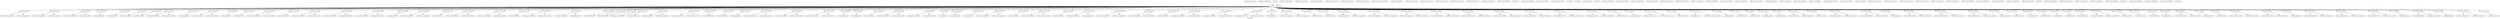 digraph Resources {
    label = "Resources"
    "File[/tmp/test_concat_examples/best]" [
        fontsize = 8,
        label = "File[/tmp/test_concat_examples/best]"
    ]

    "File[/tmp/test_concat_examples/alexis]" [
        fontsize = 8,
        label = "File[/tmp/test_concat_examples/alexis]"
    ]

    "Concat_fragment[filetest_abc123]" [
        fontsize = 8,
        label = "Concat_fragment[filetest_abc123]"
    ]

    "Concat_fragment[filetest_123123]" [
        fontsize = 8,
        label = "Concat_fragment[filetest_123123]"
    ]

    "Concat[/tmp/test_concat_examples/amateur]" [
        fontsize = 8,
        label = "Concat[/tmp/test_concat_examples/amateur]"
    ]

    "Test_concat_many[august]" [
        fontsize = 8,
        label = "Test_concat_many[august]"
    ]

    "Test_concat_many[bailey]" [
        fontsize = 8,
        label = "Test_concat_many[bailey]"
    ]

    "Concat_fragment[filetest_11111111]" [
        fontsize = 8,
        label = "Concat_fragment[filetest_11111111]"
    ]

    "Concat[/tmp/test_concat_examples/that]" [
        fontsize = 8,
        label = "Concat[/tmp/test_concat_examples/that]"
    ]

    "Test_concat_many[badboy]" [
        fontsize = 8,
        label = "Test_concat_many[badboy]"
    ]

    "File[/tmp/test_concat_examples/696969]" [
        fontsize = 8,
        label = "File[/tmp/test_concat_examples/696969]"
    ]

    "File[/tmp/test_concat_examples/111111]" [
        fontsize = 8,
        label = "File[/tmp/test_concat_examples/111111]"
    ]

    "Concat_fragment[many_filetest_abgrtyu]" [
        fontsize = 8,
        label = "Concat_fragment[many_filetest_abgrtyu]"
    ]

    "Concat[/tmp/test_concat_examples/august]" [
        fontsize = 8,
        label = "Concat[/tmp/test_concat_examples/august]"
    ]

    "Concat_fragment[filetest_111111]" [
        fontsize = 8,
        label = "Concat_fragment[filetest_111111]"
    ]

    "Concat_fragment[many_filetest_august]" [
        fontsize = 8,
        label = "Concat_fragment[many_filetest_august]"
    ]

    "Test_concat_large[angels]" [
        fontsize = 8,
        label = "Test_concat_large[angels]"
    ]

    "Test_concat_large[arsenal]" [
        fontsize = 8,
        label = "Test_concat_large[arsenal]"
    ]

    "File[/tmp/test_concat_examples/ashley]" [
        fontsize = 8,
        label = "File[/tmp/test_concat_examples/ashley]"
    ]

    "Concat_fragment[filetest_batman]" [
        fontsize = 8,
        label = "Concat_fragment[filetest_batman]"
    ]

    "Test_concat_large[action]" [
        fontsize = 8,
        label = "Test_concat_large[action]"
    ]

    "Concat_fragment[filetest_232323]" [
        fontsize = 8,
        label = "Concat_fragment[filetest_232323]"
    ]

    "Concat_fragment[many_filetest_121212]" [
        fontsize = 8,
        label = "Concat_fragment[many_filetest_121212]"
    ]

    "Concat_fragment[filetest_112233]" [
        fontsize = 8,
        label = "Concat_fragment[filetest_112233]"
    ]

    "Concat_fragment[filetest_123456]" [
        fontsize = 8,
        label = "Concat_fragment[filetest_123456]"
    ]

    "File[/tmp/test_concat_examples/121212]" [
        fontsize = 8,
        label = "File[/tmp/test_concat_examples/121212]"
    ]

    "File[/tmp/test_concat_examples/232323]" [
        fontsize = 8,
        label = "File[/tmp/test_concat_examples/232323]"
    ]

    "Concat_fragment[filetest_7777777]" [
        fontsize = 8,
        label = "Concat_fragment[filetest_7777777]"
    ]

    "Test_concat_large[232323]" [
        fontsize = 8,
        label = "Test_concat_large[232323]"
    ]

    "File[/tmp/test_concat_examples/barney]" [
        fontsize = 8,
        label = "File[/tmp/test_concat_examples/barney]"
    ]

    "Test_concat_many[987654]" [
        fontsize = 8,
        label = "Test_concat_many[987654]"
    ]

    "Test_concat_large[baseball]" [
        fontsize = 8,
        label = "Test_concat_large[baseball]"
    ]

    "Concat_fragment[filetest_albert]" [
        fontsize = 8,
        label = "Concat_fragment[filetest_albert]"
    ]

    "Test_concat_many[maia]" [
        fontsize = 8,
        label = "Test_concat_many[maia]"
    ]

    "Concat_fragment[filetest_amateur]" [
        fontsize = 8,
        label = "Concat_fragment[filetest_amateur]"
    ]

    "Concat_fragment[many_filetest_123456]" [
        fontsize = 8,
        label = "Concat_fragment[many_filetest_123456]"
    ]

    "File[/tmp/test_concat_examples/test_concat_large.dat]" [
        fontsize = 8,
        label = "File[/tmp/test_concat_examples/test_concat_large.dat]"
    ]

    "Concat_fragment[many_filetest_987654]" [
        fontsize = 8,
        label = "Concat_fragment[many_filetest_987654]"
    ]

    "Concat[/tmp/test_concat_examples/badboy]" [
        fontsize = 8,
        label = "Concat[/tmp/test_concat_examples/badboy]"
    ]

    "Concat_fragment[many_filetest_banana]" [
        fontsize = 8,
        label = "Concat_fragment[many_filetest_banana]"
    ]

    "Test_concat_large[the]" [
        fontsize = 8,
        label = "Test_concat_large[the]"
    ]

    "Concat_fragment[many_filetest_abc123]" [
        fontsize = 8,
        label = "Concat_fragment[many_filetest_abc123]"
    ]

    "File[/tmp/test_concat_examples/thar]" [
        fontsize = 8,
        label = "File[/tmp/test_concat_examples/thar]"
    ]

    "File[/tmp/test_concat_examples/amateur]" [
        fontsize = 8,
        label = "File[/tmp/test_concat_examples/amateur]"
    ]

    "Concat_fragment[many_filetest_angela]" [
        fontsize = 8,
        label = "Concat_fragment[many_filetest_angela]"
    ]

    "Test_concat_large[123456]" [
        fontsize = 8,
        label = "Test_concat_large[123456]"
    ]

    "Test_concat_many[aaaaaa]" [
        fontsize = 8,
        label = "Test_concat_many[aaaaaa]"
    ]

    "Test_concat_large[12345678]" [
        fontsize = 8,
        label = "Test_concat_large[12345678]"
    ]

    "Concat[/tmp/test_concat_examples/action]" [
        fontsize = 8,
        label = "Concat[/tmp/test_concat_examples/action]"
    ]

    "File[/tmp/test_concat_examples/arthur]" [
        fontsize = 8,
        label = "File[/tmp/test_concat_examples/arthur]"
    ]

    "Test_concat_many[111111]" [
        fontsize = 8,
        label = "Test_concat_many[111111]"
    ]

    "Concat[/tmp/test_concat_examples/animal]" [
        fontsize = 8,
        label = "Concat[/tmp/test_concat_examples/animal]"
    ]

    "File[/tmp/test_concat_examples/august]" [
        fontsize = 8,
        label = "File[/tmp/test_concat_examples/august]"
    ]

    "Test_concat_many[123456]" [
        fontsize = 8,
        label = "Test_concat_many[123456]"
    ]

    "Concat_fragment[many_filetest_barney]" [
        fontsize = 8,
        label = "Concat_fragment[many_filetest_barney]"
    ]

    "Test_concat_many[abc123]" [
        fontsize = 8,
        label = "Test_concat_many[abc123]"
    ]

    "Concat_fragment[many_filetest_arsenal]" [
        fontsize = 8,
        label = "Concat_fragment[many_filetest_arsenal]"
    ]

    "Test_concat_large[1234567]" [
        fontsize = 8,
        label = "Test_concat_large[1234567]"
    ]

    "Test_concat_many[banana]" [
        fontsize = 8,
        label = "Test_concat_many[banana]"
    ]

    "File[/tmp/test_concat_examples/8675309]" [
        fontsize = 8,
        label = "File[/tmp/test_concat_examples/8675309]"
    ]

    "Concat_fragment[filetest_barney]" [
        fontsize = 8,
        label = "Concat_fragment[filetest_barney]"
    ]

    "Test_concat_large[777777]" [
        fontsize = 8,
        label = "Test_concat_large[777777]"
    ]

    "Concat_fragment[filetest_best]" [
        fontsize = 8,
        label = "Concat_fragment[filetest_best]"
    ]

    "File[/tmp/test_concat_examples/131313]" [
        fontsize = 8,
        label = "File[/tmp/test_concat_examples/131313]"
    ]

    "Test_concat_many[barney]" [
        fontsize = 8,
        label = "Test_concat_many[barney]"
    ]

    "Concat_fragment[many_filetest_abcdef]" [
        fontsize = 8,
        label = "Concat_fragment[many_filetest_abcdef]"
    ]

    "Test_concat_many[asdfgh]" [
        fontsize = 8,
        label = "Test_concat_many[asdfgh]"
    ]

    "Test_concat_large[anthony]" [
        fontsize = 8,
        label = "Test_concat_large[anthony]"
    ]

    "File[/tmp/test_concat_examples/access14]" [
        fontsize = 8,
        label = "File[/tmp/test_concat_examples/access14]"
    ]

    "Concat_fragment[many_filetest_amateur]" [
        fontsize = 8,
        label = "Concat_fragment[many_filetest_amateur]"
    ]

    "Concat_fragment[many_filetest_badboy]" [
        fontsize = 8,
        label = "Concat_fragment[many_filetest_badboy]"
    ]

    "File[/tmp/test_concat_examples/apples]" [
        fontsize = 8,
        label = "File[/tmp/test_concat_examples/apples]"
    ]

    "Concat_fragment[many_filetest_232323]" [
        fontsize = 8,
        label = "Concat_fragment[many_filetest_232323]"
    ]

    "Concat_fragment[many_filetest_654321]" [
        fontsize = 8,
        label = "Concat_fragment[many_filetest_654321]"
    ]

    "Test_concat_many[8675309]" [
        fontsize = 8,
        label = "Test_concat_many[8675309]"
    ]

    "Concat_fragment[many_filetest_access]" [
        fontsize = 8,
        label = "Concat_fragment[many_filetest_access]"
    ]

    "Schedule[monthly]" [
        fontsize = 8,
        label = "Schedule[monthly]"
    ]

    "Test_concat_many[bob]" [
        fontsize = 8,
        label = "Test_concat_many[bob]"
    ]

    "File[/tmp/test_concat_examples]" [
        fontsize = 8,
        label = "File[/tmp/test_concat_examples]"
    ]

    "Concat[/tmp/test_concat_examples/this]" [
        fontsize = 8,
        label = "Concat[/tmp/test_concat_examples/this]"
    ]

    "File[/tmp/test_concat_examples/666666]" [
        fontsize = 8,
        label = "File[/tmp/test_concat_examples/666666]"
    ]

    "Concat[/tmp/test_concat_examples/123456]" [
        fontsize = 8,
        label = "Concat[/tmp/test_concat_examples/123456]"
    ]

    "Concat_fragment[filetest_ashley]" [
        fontsize = 8,
        label = "Concat_fragment[filetest_ashley]"
    ]

    "Concat_fragment[filetest_654321]" [
        fontsize = 8,
        label = "Concat_fragment[filetest_654321]"
    ]

    "Concat_fragment[many_filetest_7777777]" [
        fontsize = 8,
        label = "Concat_fragment[many_filetest_7777777]"
    ]

    "File[/tmp/test_concat_examples/action]" [
        fontsize = 8,
        label = "File[/tmp/test_concat_examples/action]"
    ]

    "Test_concat_large[amateur]" [
        fontsize = 8,
        label = "Test_concat_large[amateur]"
    ]

    "Test_concat_large[batman]" [
        fontsize = 8,
        label = "Test_concat_large[batman]"
    ]

    "Concat[/tmp/test_concat_examples/arthur]" [
        fontsize = 8,
        label = "Concat[/tmp/test_concat_examples/arthur]"
    ]

    "Concat_fragment[many_filetest_best]" [
        fontsize = 8,
        label = "Concat_fragment[many_filetest_best]"
    ]

    "Test_concat_many[apples]" [
        fontsize = 8,
        label = "Test_concat_many[apples]"
    ]

    "File[/tmp/test_concat_examples/1234567]" [
        fontsize = 8,
        label = "File[/tmp/test_concat_examples/1234567]"
    ]

    "Class[Main]" [
        fontsize = 8,
        label = "Class[Main]"
    ]

    "Test_concat_many[best]" [
        fontsize = 8,
        label = "Test_concat_many[best]"
    ]

    "Test_concat_many[123123]" [
        fontsize = 8,
        label = "Test_concat_many[123123]"
    ]

    "Test_concat_large[8675309]" [
        fontsize = 8,
        label = "Test_concat_large[8675309]"
    ]

    "Concat[/tmp/test_concat_examples/987654]" [
        fontsize = 8,
        label = "Concat[/tmp/test_concat_examples/987654]"
    ]

    "Test_concat_large[andrew]" [
        fontsize = 8,
        label = "Test_concat_large[andrew]"
    ]

    "Test_concat_large[august]" [
        fontsize = 8,
        label = "Test_concat_large[august]"
    ]

    "Test_concat_many[amanda]" [
        fontsize = 8,
        label = "Test_concat_many[amanda]"
    ]

    "Test_concat_many[arsenal]" [
        fontsize = 8,
        label = "Test_concat_many[arsenal]"
    ]

    "Concat[/tmp/test_concat_examples/barney]" [
        fontsize = 8,
        label = "Concat[/tmp/test_concat_examples/barney]"
    ]

    "Concat[/tmp/test_concat_examples/12345678]" [
        fontsize = 8,
        label = "Concat[/tmp/test_concat_examples/12345678]"
    ]

    "Test_concat_many[777777]" [
        fontsize = 8,
        label = "Test_concat_many[777777]"
    ]

    "Test_concat_large[angela]" [
        fontsize = 8,
        label = "Test_concat_large[angela]"
    ]

    "Schedule[hourly]" [
        fontsize = 8,
        label = "Schedule[hourly]"
    ]

    "Schedule[puppet]" [
        fontsize = 8,
        label = "Schedule[puppet]"
    ]

    "Concat_fragment[many_filetest_angels]" [
        fontsize = 8,
        label = "Concat_fragment[many_filetest_angels]"
    ]

    "Test_concat_large[apollo]" [
        fontsize = 8,
        label = "Test_concat_large[apollo]"
    ]

    "Test_concat_large[121212]" [
        fontsize = 8,
        label = "Test_concat_large[121212]"
    ]

    "Concat_fragment[many_filetest_animal]" [
        fontsize = 8,
        label = "Concat_fragment[many_filetest_animal]"
    ]

    "Concat[/tmp/test_concat_examples/alexis]" [
        fontsize = 8,
        label = "Concat[/tmp/test_concat_examples/alexis]"
    ]

    "Test_concat_many[ashley]" [
        fontsize = 8,
        label = "Test_concat_many[ashley]"
    ]

    "Test_concat_many[apollo]" [
        fontsize = 8,
        label = "Test_concat_many[apollo]"
    ]

    "Concat_fragment[many_filetest_777777]" [
        fontsize = 8,
        label = "Concat_fragment[many_filetest_777777]"
    ]

    "Concat[/tmp/test_concat_examples/andrew]" [
        fontsize = 8,
        label = "Concat[/tmp/test_concat_examples/andrew]"
    ]

    "File[/var/lib/puppet/concat]" [
        fontsize = 8,
        label = "File[/var/lib/puppet/concat]"
    ]

    "Concat_fragment[many_filetest_112233]" [
        fontsize = 8,
        label = "Concat_fragment[many_filetest_112233]"
    ]

    "Concat_fragment[many_filetest_apollo]" [
        fontsize = 8,
        label = "Concat_fragment[many_filetest_apollo]"
    ]

    "Test_concat_large[is]" [
        fontsize = 8,
        label = "Test_concat_large[is]"
    ]

    "Test_concat_large[666666]" [
        fontsize = 8,
        label = "Test_concat_large[666666]"
    ]

    "Schedule[daily]" [
        fontsize = 8,
        label = "Schedule[daily]"
    ]

    "Concat_fragment[filetest_alexis]" [
        fontsize = 8,
        label = "Concat_fragment[filetest_alexis]"
    ]

    "Concat_fragment[many_filetest_andrea]" [
        fontsize = 8,
        label = "Concat_fragment[many_filetest_andrea]"
    ]

    "Concat[/tmp/test_concat_examples/apollo]" [
        fontsize = 8,
        label = "Concat[/tmp/test_concat_examples/apollo]"
    ]

    "Concat[/tmp/test_concat_examples/amanda]" [
        fontsize = 8,
        label = "Concat[/tmp/test_concat_examples/amanda]"
    ]

    "Test_concat_large[112233]" [
        fontsize = 8,
        label = "Test_concat_large[112233]"
    ]

    "Test_concat_many[232323]" [
        fontsize = 8,
        label = "Test_concat_many[232323]"
    ]

    "Test_concat_large[badboy]" [
        fontsize = 8,
        label = "Test_concat_large[badboy]"
    ]

    "File[/tmp/test_concat_examples/bob]" [
        fontsize = 8,
        label = "File[/tmp/test_concat_examples/bob]"
    ]

    "Test_concat_many[654321]" [
        fontsize = 8,
        label = "Test_concat_many[654321]"
    ]

    "Test_concat_large[apples]" [
        fontsize = 8,
        label = "Test_concat_large[apples]"
    ]

    "Test_concat_many[arthur]" [
        fontsize = 8,
        label = "Test_concat_many[arthur]"
    ]

    "Concat[/tmp/test_concat_examples/austin]" [
        fontsize = 8,
        label = "Concat[/tmp/test_concat_examples/austin]"
    ]

    "Concat[/tmp/test_concat_examples/bailey]" [
        fontsize = 8,
        label = "Concat[/tmp/test_concat_examples/bailey]"
    ]

    "Test_concat_many[666666]" [
        fontsize = 8,
        label = "Test_concat_many[666666]"
    ]

    "File[/tmp/test_concat_examples/aaaaaa]" [
        fontsize = 8,
        label = "File[/tmp/test_concat_examples/aaaaaa]"
    ]

    "Concat_fragment[many_filetest_access14]" [
        fontsize = 8,
        label = "Concat_fragment[many_filetest_access14]"
    ]

    "Concat_fragment[filetest_abgrtyu]" [
        fontsize = 8,
        label = "Concat_fragment[filetest_abgrtyu]"
    ]

    "Concat_fragment[filetest_animal]" [
        fontsize = 8,
        label = "Concat_fragment[filetest_animal]"
    ]

    "Concat_fragment[many_filetest_maia]" [
        fontsize = 8,
        label = "Concat_fragment[many_filetest_maia]"
    ]

    "Concat_fragment[filetest_austin]" [
        fontsize = 8,
        label = "Concat_fragment[filetest_austin]"
    ]

    "Concat[/tmp/test_concat_examples/11111111]" [
        fontsize = 8,
        label = "Concat[/tmp/test_concat_examples/11111111]"
    ]

    "Concat_fragment[filetest_action]" [
        fontsize = 8,
        label = "Concat_fragment[filetest_action]"
    ]

    "Concat[/tmp/test_concat_examples/test_concat_large.dat]" [
        fontsize = 8,
        label = "Concat[/tmp/test_concat_examples/test_concat_large.dat]"
    ]

    "Test_concat_many[the]" [
        fontsize = 8,
        label = "Test_concat_many[the]"
    ]

    "File[/tmp/test_concat_examples/arsenal]" [
        fontsize = 8,
        label = "File[/tmp/test_concat_examples/arsenal]"
    ]

    "File[/tmp/test_concat_examples/this]" [
        fontsize = 8,
        label = "File[/tmp/test_concat_examples/this]"
    ]

    "Concat_fragment[many_filetest_696969]" [
        fontsize = 8,
        label = "Concat_fragment[many_filetest_696969]"
    ]

    "Concat_fragment[many_filetest_austin]" [
        fontsize = 8,
        label = "Concat_fragment[many_filetest_austin]"
    ]

    "Test_concat_large[987654]" [
        fontsize = 8,
        label = "Test_concat_large[987654]"
    ]

    "Concat[/tmp/test_concat_examples/7777777]" [
        fontsize = 8,
        label = "Concat[/tmp/test_concat_examples/7777777]"
    ]

    "Test_concat_many[amateur]" [
        fontsize = 8,
        label = "Test_concat_many[amateur]"
    ]

    "Test_concat_many[batman]" [
        fontsize = 8,
        label = "Test_concat_many[batman]"
    ]

    "Concat[/tmp/test_concat_examples/arsenal]" [
        fontsize = 8,
        label = "Concat[/tmp/test_concat_examples/arsenal]"
    ]

    "Test_concat_many[121212]" [
        fontsize = 8,
        label = "Test_concat_many[121212]"
    ]

    "Test_concat_large[131313]" [
        fontsize = 8,
        label = "Test_concat_large[131313]"
    ]

    "File[/tmp/test_concat_examples/112233]" [
        fontsize = 8,
        label = "File[/tmp/test_concat_examples/112233]"
    ]

    "Concat[/tmp/test_concat_examples/maia]" [
        fontsize = 8,
        label = "Concat[/tmp/test_concat_examples/maia]"
    ]

    "Concat_fragment[many_filetest_arthur]" [
        fontsize = 8,
        label = "Concat_fragment[many_filetest_arthur]"
    ]

    "Test_concat_many[access14]" [
        fontsize = 8,
        label = "Test_concat_many[access14]"
    ]

    "Test_concat_large[maia]" [
        fontsize = 8,
        label = "Test_concat_large[maia]"
    ]

    "Concat_fragment[many_filetest_bailey]" [
        fontsize = 8,
        label = "Concat_fragment[many_filetest_bailey]"
    ]

    "File[/tmp/test_concat_examples/987654]" [
        fontsize = 8,
        label = "File[/tmp/test_concat_examples/987654]"
    ]

    "File[/tmp/test_concat_examples/austin]" [
        fontsize = 8,
        label = "File[/tmp/test_concat_examples/austin]"
    ]

    "Concat_fragment[many_filetest_666666]" [
        fontsize = 8,
        label = "Concat_fragment[many_filetest_666666]"
    ]

    "Test_concat_large[ashley]" [
        fontsize = 8,
        label = "Test_concat_large[ashley]"
    ]

    "Concat[/tmp/test_concat_examples/angela]" [
        fontsize = 8,
        label = "Concat[/tmp/test_concat_examples/angela]"
    ]

    "Concat_fragment[filetest_666666]" [
        fontsize = 8,
        label = "Concat_fragment[filetest_666666]"
    ]

    "Concat_fragment[filetest_131313]" [
        fontsize = 8,
        label = "Concat_fragment[filetest_131313]"
    ]

    "File[/tmp/test_concat_examples/maia]" [
        fontsize = 8,
        label = "File[/tmp/test_concat_examples/maia]"
    ]

    "Concat[/tmp/test_concat_examples/thar]" [
        fontsize = 8,
        label = "Concat[/tmp/test_concat_examples/thar]"
    ]

    "Test_concat_many[albert]" [
        fontsize = 8,
        label = "Test_concat_many[albert]"
    ]

    "Test_concat_many[696969]" [
        fontsize = 8,
        label = "Test_concat_many[696969]"
    ]

    "Test_concat_many[austin]" [
        fontsize = 8,
        label = "Test_concat_many[austin]"
    ]

    "Test_concat_many[angela]" [
        fontsize = 8,
        label = "Test_concat_many[angela]"
    ]

    "Test_concat_many[andrew]" [
        fontsize = 8,
        label = "Test_concat_many[andrew]"
    ]

    "Concat[/tmp/test_concat_examples/andrea]" [
        fontsize = 8,
        label = "Concat[/tmp/test_concat_examples/andrea]"
    ]

    "Concat_fragment[many_filetest_amanda]" [
        fontsize = 8,
        label = "Concat_fragment[many_filetest_amanda]"
    ]

    "Test_concat_many[alexis]" [
        fontsize = 8,
        label = "Test_concat_many[alexis]"
    ]

    "File[/tmp/test_concat_examples/apollo]" [
        fontsize = 8,
        label = "File[/tmp/test_concat_examples/apollo]"
    ]

    "File[/tmp/test_concat_examples/bailey]" [
        fontsize = 8,
        label = "File[/tmp/test_concat_examples/bailey]"
    ]

    "Test_concat_many[thar]" [
        fontsize = 8,
        label = "Test_concat_many[thar]"
    ]

    "Test_concat_many[7777777]" [
        fontsize = 8,
        label = "Test_concat_many[7777777]"
    ]

    "Concat_fragment[filetest_andrew]" [
        fontsize = 8,
        label = "Concat_fragment[filetest_andrew]"
    ]

    "Test_concat_many[andrea]" [
        fontsize = 8,
        label = "Test_concat_many[andrea]"
    ]

    "Test_concat_large[abc123]" [
        fontsize = 8,
        label = "Test_concat_large[abc123]"
    ]

    "File[/tmp/test_concat_examples/7777777]" [
        fontsize = 8,
        label = "File[/tmp/test_concat_examples/7777777]"
    ]

    "File[/tmp/test_concat_examples/the]" [
        fontsize = 8,
        label = "File[/tmp/test_concat_examples/the]"
    ]

    "Concat[/tmp/test_concat_examples/131313]" [
        fontsize = 8,
        label = "Concat[/tmp/test_concat_examples/131313]"
    ]

    "Concat_fragment[many_filetest_111111]" [
        fontsize = 8,
        label = "Concat_fragment[many_filetest_111111]"
    ]

    "File[/tmp/test_concat_examples/that]" [
        fontsize = 8,
        label = "File[/tmp/test_concat_examples/that]"
    ]

    "File[/tmp/test_concat_examples/andrew]" [
        fontsize = 8,
        label = "File[/tmp/test_concat_examples/andrew]"
    ]

    "Concat_fragment[filetest_maia]" [
        fontsize = 8,
        label = "Concat_fragment[filetest_maia]"
    ]

    "Concat_fragment[filetest_access14]" [
        fontsize = 8,
        label = "Concat_fragment[filetest_access14]"
    ]

    "Concat_fragment[filetest_is]" [
        fontsize = 8,
        label = "Concat_fragment[filetest_is]"
    ]

    "Concat_fragment[filetest_12345678]" [
        fontsize = 8,
        label = "Concat_fragment[filetest_12345678]"
    ]

    "Concat[/tmp/test_concat_examples/apples]" [
        fontsize = 8,
        label = "Concat[/tmp/test_concat_examples/apples]"
    ]

    "Concat_fragment[many_filetest_thar]" [
        fontsize = 8,
        label = "Concat_fragment[many_filetest_thar]"
    ]

    "Test_concat_large[austin]" [
        fontsize = 8,
        label = "Test_concat_large[austin]"
    ]

    "File[/tmp/test_concat_examples/albert]" [
        fontsize = 8,
        label = "File[/tmp/test_concat_examples/albert]"
    ]

    "File[/tmp/test_concat_examples/12345678]" [
        fontsize = 8,
        label = "File[/tmp/test_concat_examples/12345678]"
    ]

    "File[/tmp/test_concat_examples/abgrtyu]" [
        fontsize = 8,
        label = "File[/tmp/test_concat_examples/abgrtyu]"
    ]

    "Concat_fragment[filetest_696969]" [
        fontsize = 8,
        label = "Concat_fragment[filetest_696969]"
    ]

    "File[/tmp/test_concat_examples/is]" [
        fontsize = 8,
        label = "File[/tmp/test_concat_examples/is]"
    ]

    "Concat[/tmp/test_concat_examples/777777]" [
        fontsize = 8,
        label = "Concat[/tmp/test_concat_examples/777777]"
    ]

    "File[/tmp/test_concat_examples/123456]" [
        fontsize = 8,
        label = "File[/tmp/test_concat_examples/123456]"
    ]

    "File[/tmp/test_concat_examples/123123]" [
        fontsize = 8,
        label = "File[/tmp/test_concat_examples/123123]"
    ]

    "File[/tmp/test_concat_examples/11111111]" [
        fontsize = 8,
        label = "File[/tmp/test_concat_examples/11111111]"
    ]

    "Test_concat_many[11111111]" [
        fontsize = 8,
        label = "Test_concat_many[11111111]"
    ]

    "Concat[/tmp/test_concat_examples/1234567]" [
        fontsize = 8,
        label = "Concat[/tmp/test_concat_examples/1234567]"
    ]

    "Concat_fragment[many_filetest_1234567]" [
        fontsize = 8,
        label = "Concat_fragment[many_filetest_1234567]"
    ]

    "File[/tmp/test_concat_examples/777777]" [
        fontsize = 8,
        label = "File[/tmp/test_concat_examples/777777]"
    ]

    "Concat[/tmp/test_concat_examples/112233]" [
        fontsize = 8,
        label = "Concat[/tmp/test_concat_examples/112233]"
    ]

    "Concat[/tmp/test_concat_examples/bob]" [
        fontsize = 8,
        label = "Concat[/tmp/test_concat_examples/bob]"
    ]

    "Test_concat_large[654321]" [
        fontsize = 8,
        label = "Test_concat_large[654321]"
    ]

    "Concat_fragment[filetest_arsenal]" [
        fontsize = 8,
        label = "Concat_fragment[filetest_arsenal]"
    ]

    "Test_concat_large[111111]" [
        fontsize = 8,
        label = "Test_concat_large[111111]"
    ]

    "Class[Settings]" [
        fontsize = 8,
        label = "Class[Settings]"
    ]

    "Test_concat_large[bailey]" [
        fontsize = 8,
        label = "Test_concat_large[bailey]"
    ]

    "Concat_fragment[many_filetest_ashley]" [
        fontsize = 8,
        label = "Concat_fragment[many_filetest_ashley]"
    ]

    "Concat_fragment[many_filetest_131313]" [
        fontsize = 8,
        label = "Concat_fragment[many_filetest_131313]"
    ]

    "Concat_fragment[many_filetest_12345678]" [
        fontsize = 8,
        label = "Concat_fragment[many_filetest_12345678]"
    ]

    "File[/tmp/test_concat_examples/654321]" [
        fontsize = 8,
        label = "File[/tmp/test_concat_examples/654321]"
    ]

    "Concat_fragment[filetest_bob]" [
        fontsize = 8,
        label = "Concat_fragment[filetest_bob]"
    ]

    "Concat_fragment[many_filetest_bob]" [
        fontsize = 8,
        label = "Concat_fragment[many_filetest_bob]"
    ]

    "Test_concat_large[andrea]" [
        fontsize = 8,
        label = "Test_concat_large[andrea]"
    ]

    "Concat_fragment[many_filetest_is]" [
        fontsize = 8,
        label = "Concat_fragment[many_filetest_is]"
    ]

    "Concat[/tmp/test_concat_examples/696969]" [
        fontsize = 8,
        label = "Concat[/tmp/test_concat_examples/696969]"
    ]

    "Concat_fragment[filetest_apples]" [
        fontsize = 8,
        label = "Concat_fragment[filetest_apples]"
    ]

    "Concat_fragment[many_filetest_albert]" [
        fontsize = 8,
        label = "Concat_fragment[many_filetest_albert]"
    ]

    "Concat_fragment[many_filetest_that]" [
        fontsize = 8,
        label = "Concat_fragment[many_filetest_that]"
    ]

    "Concat_fragment[filetest_777777]" [
        fontsize = 8,
        label = "Concat_fragment[filetest_777777]"
    ]

    "Test_concat_large[that]" [
        fontsize = 8,
        label = "Test_concat_large[that]"
    ]

    "Test_concat_large[abgrtyu]" [
        fontsize = 8,
        label = "Test_concat_large[abgrtyu]"
    ]

    "File[/tmp/test_concat_examples/angels]" [
        fontsize = 8,
        label = "File[/tmp/test_concat_examples/angels]"
    ]

    "File[/tmp/test_concat_examples/abc123]" [
        fontsize = 8,
        label = "File[/tmp/test_concat_examples/abc123]"
    ]

    "Test_concat_large[arthur]" [
        fontsize = 8,
        label = "Test_concat_large[arthur]"
    ]

    "Concat_fragment[filetest_angels]" [
        fontsize = 8,
        label = "Concat_fragment[filetest_angels]"
    ]

    "Concat[/tmp/test_concat_examples/654321]" [
        fontsize = 8,
        label = "Concat[/tmp/test_concat_examples/654321]"
    ]

    "Test_concat_many[is]" [
        fontsize = 8,
        label = "Test_concat_many[is]"
    ]

    "Concat_fragment[many_filetest_11111111]" [
        fontsize = 8,
        label = "Concat_fragment[many_filetest_11111111]"
    ]

    "Test_concat_large[barney]" [
        fontsize = 8,
        label = "Test_concat_large[barney]"
    ]

    "File[/tmp/test_concat_examples/animal]" [
        fontsize = 8,
        label = "File[/tmp/test_concat_examples/animal]"
    ]

    "File[/tmp/test_concat_examples/asdfgh]" [
        fontsize = 8,
        label = "File[/tmp/test_concat_examples/asdfgh]"
    ]

    "File[/tmp/test_concat_examples/banana]" [
        fontsize = 8,
        label = "File[/tmp/test_concat_examples/banana]"
    ]

    "Concat_fragment[many_filetest_batman]" [
        fontsize = 8,
        label = "Concat_fragment[many_filetest_batman]"
    ]

    "Test_concat_many[angels]" [
        fontsize = 8,
        label = "Test_concat_many[angels]"
    ]

    "Concat[/tmp/test_concat_examples/banana]" [
        fontsize = 8,
        label = "Concat[/tmp/test_concat_examples/banana]"
    ]

    "Concat_fragment[many_filetest_the]" [
        fontsize = 8,
        label = "Concat_fragment[many_filetest_the]"
    ]

    "File[/tmp/test_concat_examples/access]" [
        fontsize = 8,
        label = "File[/tmp/test_concat_examples/access]"
    ]

    "Stage[main]" [
        fontsize = 8,
        label = "Stage[main]"
    ]

    "Concat[/tmp/test_concat_examples/batman]" [
        fontsize = 8,
        label = "Concat[/tmp/test_concat_examples/batman]"
    ]

    "Test_concat_many[action]" [
        fontsize = 8,
        label = "Test_concat_many[action]"
    ]

    "Concat[/tmp/test_concat_examples/asdfgh]" [
        fontsize = 8,
        label = "Concat[/tmp/test_concat_examples/asdfgh]"
    ]

    "Test_concat_large[thar]" [
        fontsize = 8,
        label = "Test_concat_large[thar]"
    ]

    "Concat_fragment[many_filetest_123123]" [
        fontsize = 8,
        label = "Concat_fragment[many_filetest_123123]"
    ]

    "Schedule[never]" [
        fontsize = 8,
        label = "Schedule[never]"
    ]

    "Concat_fragment[filetest_apollo]" [
        fontsize = 8,
        label = "Concat_fragment[filetest_apollo]"
    ]

    "Concat_fragment[filetest_baseball]" [
        fontsize = 8,
        label = "Concat_fragment[filetest_baseball]"
    ]

    "Concat_fragment[filetest_the]" [
        fontsize = 8,
        label = "Concat_fragment[filetest_the]"
    ]

    "Test_concat_many[animal]" [
        fontsize = 8,
        label = "Test_concat_many[animal]"
    ]

    "Concat_fragment[many_filetest_this]" [
        fontsize = 8,
        label = "Concat_fragment[many_filetest_this]"
    ]

    "Test_concat_many[12345678]" [
        fontsize = 8,
        label = "Test_concat_many[12345678]"
    ]

    "Concat[/tmp/test_concat_examples/best]" [
        fontsize = 8,
        label = "Concat[/tmp/test_concat_examples/best]"
    ]

    "File[/tmp/test_concat_examples/abcdef]" [
        fontsize = 8,
        label = "File[/tmp/test_concat_examples/abcdef]"
    ]

    "Concat_fragment[filetest_1234567]" [
        fontsize = 8,
        label = "Concat_fragment[filetest_1234567]"
    ]

    "Concat_fragment[many_filetest_asdfgh]" [
        fontsize = 8,
        label = "Concat_fragment[many_filetest_asdfgh]"
    ]

    "Concat_fragment[filetest_anthony]" [
        fontsize = 8,
        label = "Concat_fragment[filetest_anthony]"
    ]

    "Test_concat_many[anthony]" [
        fontsize = 8,
        label = "Test_concat_many[anthony]"
    ]

    "Concat[/tmp/test_concat_examples/123123]" [
        fontsize = 8,
        label = "Concat[/tmp/test_concat_examples/123123]"
    ]

    "File[/tmp/test_concat_examples/anthony]" [
        fontsize = 8,
        label = "File[/tmp/test_concat_examples/anthony]"
    ]

    "Test_concat_large[banana]" [
        fontsize = 8,
        label = "Test_concat_large[banana]"
    ]

    "Test_concat_large[11111111]" [
        fontsize = 8,
        label = "Test_concat_large[11111111]"
    ]

    "Concat_fragment[many_filetest_anthony]" [
        fontsize = 8,
        label = "Concat_fragment[many_filetest_anthony]"
    ]

    "Concat_fragment[filetest_8675309]" [
        fontsize = 8,
        label = "Concat_fragment[filetest_8675309]"
    ]

    "File[/tmp/test_concat_examples/andrea]" [
        fontsize = 8,
        label = "File[/tmp/test_concat_examples/andrea]"
    ]

    "Test_concat_large[amanda]" [
        fontsize = 8,
        label = "Test_concat_large[amanda]"
    ]

    "Test_concat_large[aaaaaa]" [
        fontsize = 8,
        label = "Test_concat_large[aaaaaa]"
    ]

    "Test_concat_large[bob]" [
        fontsize = 8,
        label = "Test_concat_large[bob]"
    ]

    "Test_concat_large[best]" [
        fontsize = 8,
        label = "Test_concat_large[best]"
    ]

    "Test_concat_large[animal]" [
        fontsize = 8,
        label = "Test_concat_large[animal]"
    ]

    "Concat_fragment[filetest_access]" [
        fontsize = 8,
        label = "Concat_fragment[filetest_access]"
    ]

    "Concat[/tmp/test_concat_examples/abc123]" [
        fontsize = 8,
        label = "Concat[/tmp/test_concat_examples/abc123]"
    ]

    "Test_concat_many[access]" [
        fontsize = 8,
        label = "Test_concat_many[access]"
    ]

    "Concat_fragment[filetest_this]" [
        fontsize = 8,
        label = "Concat_fragment[filetest_this]"
    ]

    "Test_concat_large[access14]" [
        fontsize = 8,
        label = "Test_concat_large[access14]"
    ]

    "File[/tmp/test_concat_examples/batman]" [
        fontsize = 8,
        label = "File[/tmp/test_concat_examples/batman]"
    ]

    "Concat_fragment[many_filetest_andrew]" [
        fontsize = 8,
        label = "Concat_fragment[many_filetest_andrew]"
    ]

    "Test_concat_large[7777777]" [
        fontsize = 8,
        label = "Test_concat_large[7777777]"
    ]

    "Concat_fragment[filetest_arthur]" [
        fontsize = 8,
        label = "Concat_fragment[filetest_arthur]"
    ]

    "Concat_fragment[many_filetest_action]" [
        fontsize = 8,
        label = "Concat_fragment[many_filetest_action]"
    ]

    "Test_concat_large[access]" [
        fontsize = 8,
        label = "Test_concat_large[access]"
    ]

    "Test_concat_large[alexis]" [
        fontsize = 8,
        label = "Test_concat_large[alexis]"
    ]

    "File[/tmp/test_concat_examples/angela]" [
        fontsize = 8,
        label = "File[/tmp/test_concat_examples/angela]"
    ]

    "Test_concat_many[that]" [
        fontsize = 8,
        label = "Test_concat_many[that]"
    ]

    "Concat_fragment[filetest_asdfgh]" [
        fontsize = 8,
        label = "Concat_fragment[filetest_asdfgh]"
    ]

    "Concat[/tmp/test_concat_examples/aaaaaa]" [
        fontsize = 8,
        label = "Concat[/tmp/test_concat_examples/aaaaaa]"
    ]

    "Concat[/tmp/test_concat_examples/232323]" [
        fontsize = 8,
        label = "Concat[/tmp/test_concat_examples/232323]"
    ]

    "Test_concat_large[albert]" [
        fontsize = 8,
        label = "Test_concat_large[albert]"
    ]

    "Concat_fragment[filetest_banana]" [
        fontsize = 8,
        label = "Concat_fragment[filetest_banana]"
    ]

    "Concat_fragment[filetest_aaaaaa]" [
        fontsize = 8,
        label = "Concat_fragment[filetest_aaaaaa]"
    ]

    "Concat[/tmp/test_concat_examples/access14]" [
        fontsize = 8,
        label = "Concat[/tmp/test_concat_examples/access14]"
    ]

    "Test_concat_large[this]" [
        fontsize = 8,
        label = "Test_concat_large[this]"
    ]

    "Concat[/tmp/test_concat_examples/121212]" [
        fontsize = 8,
        label = "Concat[/tmp/test_concat_examples/121212]"
    ]

    "Concat_fragment[many_filetest_8675309]" [
        fontsize = 8,
        label = "Concat_fragment[many_filetest_8675309]"
    ]

    "Concat[/tmp/test_concat_examples/666666]" [
        fontsize = 8,
        label = "Concat[/tmp/test_concat_examples/666666]"
    ]

    "Concat[/tmp/test_concat_examples/angels]" [
        fontsize = 8,
        label = "Concat[/tmp/test_concat_examples/angels]"
    ]

    "Concat[/tmp/test_concat_examples/8675309]" [
        fontsize = 8,
        label = "Concat[/tmp/test_concat_examples/8675309]"
    ]

    "Filebucket[puppet]" [
        fontsize = 8,
        label = "Filebucket[puppet]"
    ]

    "Concat_fragment[filetest_987654]" [
        fontsize = 8,
        label = "Concat_fragment[filetest_987654]"
    ]

    "Concat_fragment[many_filetest_aaaaaa]" [
        fontsize = 8,
        label = "Concat_fragment[many_filetest_aaaaaa]"
    ]

    "Concat[/tmp/test_concat_examples/abgrtyu]" [
        fontsize = 8,
        label = "Concat[/tmp/test_concat_examples/abgrtyu]"
    ]

    "Concat[/tmp/test_concat_examples/abcdef]" [
        fontsize = 8,
        label = "Concat[/tmp/test_concat_examples/abcdef]"
    ]

    "Concat_fragment[filetest_that]" [
        fontsize = 8,
        label = "Concat_fragment[filetest_that]"
    ]

    "Concat[/tmp/test_concat_examples/baseball]" [
        fontsize = 8,
        label = "Concat[/tmp/test_concat_examples/baseball]"
    ]

    "Concat_fragment[filetest_august]" [
        fontsize = 8,
        label = "Concat_fragment[filetest_august]"
    ]

    "Test_concat_many[1234567]" [
        fontsize = 8,
        label = "Test_concat_many[1234567]"
    ]

    "Concat_fragment[filetest_amanda]" [
        fontsize = 8,
        label = "Concat_fragment[filetest_amanda]"
    ]

    "Concat_fragment[many_filetest_apples]" [
        fontsize = 8,
        label = "Concat_fragment[many_filetest_apples]"
    ]

    "Test_concat_many[this]" [
        fontsize = 8,
        label = "Test_concat_many[this]"
    ]

    "Concat[/tmp/test_concat_examples/111111]" [
        fontsize = 8,
        label = "Concat[/tmp/test_concat_examples/111111]"
    ]

    "Test_concat_large[abcdef]" [
        fontsize = 8,
        label = "Test_concat_large[abcdef]"
    ]

    "Test_concat_many[baseball]" [
        fontsize = 8,
        label = "Test_concat_many[baseball]"
    ]

    "Concat_fragment[filetest_thar]" [
        fontsize = 8,
        label = "Concat_fragment[filetest_thar]"
    ]

    "Concat_fragment[filetest_abcdef]" [
        fontsize = 8,
        label = "Concat_fragment[filetest_abcdef]"
    ]

    "Concat[/tmp/test_concat_examples/albert]" [
        fontsize = 8,
        label = "Concat[/tmp/test_concat_examples/albert]"
    ]

    "File[/tmp/test_concat_examples/baseball]" [
        fontsize = 8,
        label = "File[/tmp/test_concat_examples/baseball]"
    ]

    "Test_concat_many[abgrtyu]" [
        fontsize = 8,
        label = "Test_concat_many[abgrtyu]"
    ]

    "Concat_fragment[filetest_angela]" [
        fontsize = 8,
        label = "Concat_fragment[filetest_angela]"
    ]

    "Test_concat_many[112233]" [
        fontsize = 8,
        label = "Test_concat_many[112233]"
    ]

    "Test_concat_large[696969]" [
        fontsize = 8,
        label = "Test_concat_large[696969]"
    ]

    "Concat_fragment[filetest_badboy]" [
        fontsize = 8,
        label = "Concat_fragment[filetest_badboy]"
    ]

    "File[/tmp/test_concat_examples/amanda]" [
        fontsize = 8,
        label = "File[/tmp/test_concat_examples/amanda]"
    ]

    "Concat_fragment[filetest_121212]" [
        fontsize = 8,
        label = "Concat_fragment[filetest_121212]"
    ]

    "Test_concat_many[abcdef]" [
        fontsize = 8,
        label = "Test_concat_many[abcdef]"
    ]

    "Concat[/tmp/test_concat_examples/access]" [
        fontsize = 8,
        label = "Concat[/tmp/test_concat_examples/access]"
    ]

    "Concat[/tmp/test_concat_examples/ashley]" [
        fontsize = 8,
        label = "Concat[/tmp/test_concat_examples/ashley]"
    ]

    "Concat_fragment[many_filetest_baseball]" [
        fontsize = 8,
        label = "Concat_fragment[many_filetest_baseball]"
    ]

    "Concat[/tmp/test_concat_examples/the]" [
        fontsize = 8,
        label = "Concat[/tmp/test_concat_examples/the]"
    ]

    "Concat[/tmp/test_concat_examples/is]" [
        fontsize = 8,
        label = "Concat[/tmp/test_concat_examples/is]"
    ]

    "Test_concat_large[asdfgh]" [
        fontsize = 8,
        label = "Test_concat_large[asdfgh]"
    ]

    "File[/tmp/test_concat_examples/badboy]" [
        fontsize = 8,
        label = "File[/tmp/test_concat_examples/badboy]"
    ]

    "Schedule[weekly]" [
        fontsize = 8,
        label = "Schedule[weekly]"
    ]

    "Concat[/tmp/test_concat_examples/anthony]" [
        fontsize = 8,
        label = "Concat[/tmp/test_concat_examples/anthony]"
    ]

    "Concat_fragment[many_filetest_alexis]" [
        fontsize = 8,
        label = "Concat_fragment[many_filetest_alexis]"
    ]

    "Test_concat_many[131313]" [
        fontsize = 8,
        label = "Test_concat_many[131313]"
    ]

    "Concat_fragment[filetest_andrea]" [
        fontsize = 8,
        label = "Concat_fragment[filetest_andrea]"
    ]

    "Concat_fragment[filetest_bailey]" [
        fontsize = 8,
        label = "Concat_fragment[filetest_bailey]"
    ]

    "Test_concat_large[123123]" [
        fontsize = 8,
        label = "Test_concat_large[123123]"
    ]

    "Test_concat_large[abc123]" -> "Concat_fragment[filetest_abc123]" [
        fontsize = 8
    ]

    "Test_concat_large[123123]" -> "Concat_fragment[filetest_123123]" [
        fontsize = 8
    ]

    "Test_concat_many[amateur]" -> "Concat[/tmp/test_concat_examples/amateur]" [
        fontsize = 8
    ]

    "Class[Main]" -> "Test_concat_many[august]" [
        fontsize = 8
    ]

    "Class[Main]" -> "Test_concat_many[bailey]" [
        fontsize = 8
    ]

    "Test_concat_large[11111111]" -> "Concat_fragment[filetest_11111111]" [
        fontsize = 8
    ]

    "Test_concat_many[that]" -> "Concat[/tmp/test_concat_examples/that]" [
        fontsize = 8
    ]

    "Class[Main]" -> "Test_concat_many[badboy]" [
        fontsize = 8
    ]

    "Test_concat_many[abgrtyu]" -> "Concat_fragment[many_filetest_abgrtyu]" [
        fontsize = 8
    ]

    "Test_concat_many[august]" -> "Concat[/tmp/test_concat_examples/august]" [
        fontsize = 8
    ]

    "Test_concat_large[111111]" -> "Concat_fragment[filetest_111111]" [
        fontsize = 8
    ]

    "Test_concat_many[august]" -> "Concat_fragment[many_filetest_august]" [
        fontsize = 8
    ]

    "Class[Main]" -> "Test_concat_large[angels]" [
        fontsize = 8
    ]

    "Class[Main]" -> "Test_concat_large[arsenal]" [
        fontsize = 8
    ]

    "Test_concat_large[batman]" -> "Concat_fragment[filetest_batman]" [
        fontsize = 8
    ]

    "Class[Main]" -> "Test_concat_large[action]" [
        fontsize = 8
    ]

    "Test_concat_large[232323]" -> "Concat_fragment[filetest_232323]" [
        fontsize = 8
    ]

    "Test_concat_many[121212]" -> "Concat_fragment[many_filetest_121212]" [
        fontsize = 8
    ]

    "Test_concat_large[112233]" -> "Concat_fragment[filetest_112233]" [
        fontsize = 8
    ]

    "Test_concat_large[123456]" -> "Concat_fragment[filetest_123456]" [
        fontsize = 8
    ]

    "Test_concat_large[7777777]" -> "Concat_fragment[filetest_7777777]" [
        fontsize = 8
    ]

    "Class[Main]" -> "Test_concat_large[232323]" [
        fontsize = 8
    ]

    "Class[Main]" -> "Test_concat_many[987654]" [
        fontsize = 8
    ]

    "Class[Main]" -> "Test_concat_large[baseball]" [
        fontsize = 8
    ]

    "Test_concat_large[albert]" -> "Concat_fragment[filetest_albert]" [
        fontsize = 8
    ]

    "Class[Main]" -> "Test_concat_many[maia]" [
        fontsize = 8
    ]

    "Test_concat_large[amateur]" -> "Concat_fragment[filetest_amateur]" [
        fontsize = 8
    ]

    "Test_concat_many[123456]" -> "Concat_fragment[many_filetest_123456]" [
        fontsize = 8
    ]

    "Test_concat_many[987654]" -> "Concat_fragment[many_filetest_987654]" [
        fontsize = 8
    ]

    "Test_concat_many[badboy]" -> "Concat[/tmp/test_concat_examples/badboy]" [
        fontsize = 8
    ]

    "Test_concat_many[banana]" -> "Concat_fragment[many_filetest_banana]" [
        fontsize = 8
    ]

    "Class[Main]" -> "Test_concat_large[the]" [
        fontsize = 8
    ]

    "Test_concat_many[abc123]" -> "Concat_fragment[many_filetest_abc123]" [
        fontsize = 8
    ]

    "Test_concat_many[angela]" -> "Concat_fragment[many_filetest_angela]" [
        fontsize = 8
    ]

    "Class[Main]" -> "Test_concat_large[123456]" [
        fontsize = 8
    ]

    "Class[Main]" -> "Test_concat_many[aaaaaa]" [
        fontsize = 8
    ]

    "Class[Main]" -> "Test_concat_large[12345678]" [
        fontsize = 8
    ]

    "Test_concat_many[action]" -> "Concat[/tmp/test_concat_examples/action]" [
        fontsize = 8
    ]

    "Class[Main]" -> "Test_concat_many[111111]" [
        fontsize = 8
    ]

    "Test_concat_many[animal]" -> "Concat[/tmp/test_concat_examples/animal]" [
        fontsize = 8
    ]

    "Class[Main]" -> "Test_concat_many[123456]" [
        fontsize = 8
    ]

    "Test_concat_many[barney]" -> "Concat_fragment[many_filetest_barney]" [
        fontsize = 8
    ]

    "Class[Main]" -> "Test_concat_many[abc123]" [
        fontsize = 8
    ]

    "Test_concat_many[arsenal]" -> "Concat_fragment[many_filetest_arsenal]" [
        fontsize = 8
    ]

    "Class[Main]" -> "Test_concat_large[1234567]" [
        fontsize = 8
    ]

    "Class[Main]" -> "Test_concat_many[banana]" [
        fontsize = 8
    ]

    "Test_concat_large[barney]" -> "Concat_fragment[filetest_barney]" [
        fontsize = 8
    ]

    "Class[Main]" -> "Test_concat_large[777777]" [
        fontsize = 8
    ]

    "Test_concat_large[best]" -> "Concat_fragment[filetest_best]" [
        fontsize = 8
    ]

    "Class[Main]" -> "Test_concat_many[barney]" [
        fontsize = 8
    ]

    "Test_concat_many[abcdef]" -> "Concat_fragment[many_filetest_abcdef]" [
        fontsize = 8
    ]

    "Class[Main]" -> "Test_concat_many[asdfgh]" [
        fontsize = 8
    ]

    "Class[Main]" -> "Test_concat_large[anthony]" [
        fontsize = 8
    ]

    "Test_concat_many[amateur]" -> "Concat_fragment[many_filetest_amateur]" [
        fontsize = 8
    ]

    "Test_concat_many[badboy]" -> "Concat_fragment[many_filetest_badboy]" [
        fontsize = 8
    ]

    "Test_concat_many[232323]" -> "Concat_fragment[many_filetest_232323]" [
        fontsize = 8
    ]

    "Test_concat_many[654321]" -> "Concat_fragment[many_filetest_654321]" [
        fontsize = 8
    ]

    "Class[Main]" -> "Test_concat_many[8675309]" [
        fontsize = 8
    ]

    "Test_concat_many[access]" -> "Concat_fragment[many_filetest_access]" [
        fontsize = 8
    ]

    "Class[Main]" -> "Test_concat_many[bob]" [
        fontsize = 8
    ]

    "Class[Main]" -> "File[/tmp/test_concat_examples]" [
        fontsize = 8
    ]

    "Test_concat_many[this]" -> "Concat[/tmp/test_concat_examples/this]" [
        fontsize = 8
    ]

    "Test_concat_many[123456]" -> "Concat[/tmp/test_concat_examples/123456]" [
        fontsize = 8
    ]

    "Test_concat_large[ashley]" -> "Concat_fragment[filetest_ashley]" [
        fontsize = 8
    ]

    "Test_concat_large[654321]" -> "Concat_fragment[filetest_654321]" [
        fontsize = 8
    ]

    "Test_concat_many[7777777]" -> "Concat_fragment[many_filetest_7777777]" [
        fontsize = 8
    ]

    "Class[Main]" -> "Test_concat_large[amateur]" [
        fontsize = 8
    ]

    "Class[Main]" -> "Test_concat_large[batman]" [
        fontsize = 8
    ]

    "Test_concat_many[arthur]" -> "Concat[/tmp/test_concat_examples/arthur]" [
        fontsize = 8
    ]

    "Test_concat_many[best]" -> "Concat_fragment[many_filetest_best]" [
        fontsize = 8
    ]

    "Class[Main]" -> "Test_concat_many[apples]" [
        fontsize = 8
    ]

    "Stage[main]" -> "Class[Main]" [
        fontsize = 8
    ]

    "Class[Main]" -> "Test_concat_many[best]" [
        fontsize = 8
    ]

    "Class[Main]" -> "Test_concat_many[123123]" [
        fontsize = 8
    ]

    "Class[Main]" -> "Test_concat_large[8675309]" [
        fontsize = 8
    ]

    "Test_concat_many[987654]" -> "Concat[/tmp/test_concat_examples/987654]" [
        fontsize = 8
    ]

    "Class[Main]" -> "Test_concat_large[andrew]" [
        fontsize = 8
    ]

    "Class[Main]" -> "Test_concat_large[august]" [
        fontsize = 8
    ]

    "Class[Main]" -> "Test_concat_many[amanda]" [
        fontsize = 8
    ]

    "Class[Main]" -> "Test_concat_many[arsenal]" [
        fontsize = 8
    ]

    "Test_concat_many[barney]" -> "Concat[/tmp/test_concat_examples/barney]" [
        fontsize = 8
    ]

    "Test_concat_many[12345678]" -> "Concat[/tmp/test_concat_examples/12345678]" [
        fontsize = 8
    ]

    "Class[Main]" -> "Test_concat_many[777777]" [
        fontsize = 8
    ]

    "Class[Main]" -> "Test_concat_large[angela]" [
        fontsize = 8
    ]

    "Test_concat_many[angels]" -> "Concat_fragment[many_filetest_angels]" [
        fontsize = 8
    ]

    "Class[Main]" -> "Test_concat_large[apollo]" [
        fontsize = 8
    ]

    "Class[Main]" -> "Test_concat_large[121212]" [
        fontsize = 8
    ]

    "Test_concat_many[animal]" -> "Concat_fragment[many_filetest_animal]" [
        fontsize = 8
    ]

    "Test_concat_many[alexis]" -> "Concat[/tmp/test_concat_examples/alexis]" [
        fontsize = 8
    ]

    "Class[Main]" -> "Test_concat_many[ashley]" [
        fontsize = 8
    ]

    "Class[Main]" -> "Test_concat_many[apollo]" [
        fontsize = 8
    ]

    "Test_concat_many[777777]" -> "Concat_fragment[many_filetest_777777]" [
        fontsize = 8
    ]

    "Test_concat_many[andrew]" -> "Concat[/tmp/test_concat_examples/andrew]" [
        fontsize = 8
    ]

    "Test_concat_many[112233]" -> "Concat_fragment[many_filetest_112233]" [
        fontsize = 8
    ]

    "Test_concat_many[apollo]" -> "Concat_fragment[many_filetest_apollo]" [
        fontsize = 8
    ]

    "Class[Main]" -> "Test_concat_large[is]" [
        fontsize = 8
    ]

    "Class[Main]" -> "Test_concat_large[666666]" [
        fontsize = 8
    ]

    "Test_concat_large[alexis]" -> "Concat_fragment[filetest_alexis]" [
        fontsize = 8
    ]

    "Test_concat_many[andrea]" -> "Concat_fragment[many_filetest_andrea]" [
        fontsize = 8
    ]

    "Test_concat_many[apollo]" -> "Concat[/tmp/test_concat_examples/apollo]" [
        fontsize = 8
    ]

    "Test_concat_many[amanda]" -> "Concat[/tmp/test_concat_examples/amanda]" [
        fontsize = 8
    ]

    "Class[Main]" -> "Test_concat_large[112233]" [
        fontsize = 8
    ]

    "Class[Main]" -> "Test_concat_many[232323]" [
        fontsize = 8
    ]

    "Class[Main]" -> "Test_concat_large[badboy]" [
        fontsize = 8
    ]

    "Class[Main]" -> "Test_concat_many[654321]" [
        fontsize = 8
    ]

    "Class[Main]" -> "Test_concat_large[apples]" [
        fontsize = 8
    ]

    "Class[Main]" -> "Test_concat_many[arthur]" [
        fontsize = 8
    ]

    "Test_concat_many[austin]" -> "Concat[/tmp/test_concat_examples/austin]" [
        fontsize = 8
    ]

    "Test_concat_many[bailey]" -> "Concat[/tmp/test_concat_examples/bailey]" [
        fontsize = 8
    ]

    "Class[Main]" -> "Test_concat_many[666666]" [
        fontsize = 8
    ]

    "Test_concat_many[access14]" -> "Concat_fragment[many_filetest_access14]" [
        fontsize = 8
    ]

    "Test_concat_large[abgrtyu]" -> "Concat_fragment[filetest_abgrtyu]" [
        fontsize = 8
    ]

    "Test_concat_large[animal]" -> "Concat_fragment[filetest_animal]" [
        fontsize = 8
    ]

    "Test_concat_many[maia]" -> "Concat_fragment[many_filetest_maia]" [
        fontsize = 8
    ]

    "Test_concat_large[austin]" -> "Concat_fragment[filetest_austin]" [
        fontsize = 8
    ]

    "Test_concat_many[11111111]" -> "Concat[/tmp/test_concat_examples/11111111]" [
        fontsize = 8
    ]

    "Test_concat_large[action]" -> "Concat_fragment[filetest_action]" [
        fontsize = 8
    ]

    "Test_concat_large[111111]" -> "Concat[/tmp/test_concat_examples/test_concat_large.dat]" [
        fontsize = 8
    ]

    "Class[Main]" -> "Test_concat_many[the]" [
        fontsize = 8
    ]

    "Test_concat_many[696969]" -> "Concat_fragment[many_filetest_696969]" [
        fontsize = 8
    ]

    "Test_concat_many[austin]" -> "Concat_fragment[many_filetest_austin]" [
        fontsize = 8
    ]

    "Class[Main]" -> "Test_concat_large[987654]" [
        fontsize = 8
    ]

    "Test_concat_many[7777777]" -> "Concat[/tmp/test_concat_examples/7777777]" [
        fontsize = 8
    ]

    "Class[Main]" -> "Test_concat_many[amateur]" [
        fontsize = 8
    ]

    "Class[Main]" -> "Test_concat_many[batman]" [
        fontsize = 8
    ]

    "Test_concat_many[arsenal]" -> "Concat[/tmp/test_concat_examples/arsenal]" [
        fontsize = 8
    ]

    "Class[Main]" -> "Test_concat_many[121212]" [
        fontsize = 8
    ]

    "Class[Main]" -> "Test_concat_large[131313]" [
        fontsize = 8
    ]

    "Test_concat_many[maia]" -> "Concat[/tmp/test_concat_examples/maia]" [
        fontsize = 8
    ]

    "Test_concat_many[arthur]" -> "Concat_fragment[many_filetest_arthur]" [
        fontsize = 8
    ]

    "Class[Main]" -> "Test_concat_many[access14]" [
        fontsize = 8
    ]

    "Class[Main]" -> "Test_concat_large[maia]" [
        fontsize = 8
    ]

    "Test_concat_many[bailey]" -> "Concat_fragment[many_filetest_bailey]" [
        fontsize = 8
    ]

    "Test_concat_many[666666]" -> "Concat_fragment[many_filetest_666666]" [
        fontsize = 8
    ]

    "Class[Main]" -> "Test_concat_large[ashley]" [
        fontsize = 8
    ]

    "Test_concat_many[angela]" -> "Concat[/tmp/test_concat_examples/angela]" [
        fontsize = 8
    ]

    "Test_concat_large[666666]" -> "Concat_fragment[filetest_666666]" [
        fontsize = 8
    ]

    "Test_concat_large[131313]" -> "Concat_fragment[filetest_131313]" [
        fontsize = 8
    ]

    "Test_concat_many[thar]" -> "Concat[/tmp/test_concat_examples/thar]" [
        fontsize = 8
    ]

    "Class[Main]" -> "Test_concat_many[albert]" [
        fontsize = 8
    ]

    "Class[Main]" -> "Test_concat_many[696969]" [
        fontsize = 8
    ]

    "Class[Main]" -> "Test_concat_many[austin]" [
        fontsize = 8
    ]

    "Class[Main]" -> "Test_concat_many[angela]" [
        fontsize = 8
    ]

    "Class[Main]" -> "Test_concat_many[andrew]" [
        fontsize = 8
    ]

    "Test_concat_many[andrea]" -> "Concat[/tmp/test_concat_examples/andrea]" [
        fontsize = 8
    ]

    "Test_concat_many[amanda]" -> "Concat_fragment[many_filetest_amanda]" [
        fontsize = 8
    ]

    "Class[Main]" -> "Test_concat_many[alexis]" [
        fontsize = 8
    ]

    "Class[Main]" -> "Test_concat_many[thar]" [
        fontsize = 8
    ]

    "Class[Main]" -> "Test_concat_many[7777777]" [
        fontsize = 8
    ]

    "Test_concat_large[andrew]" -> "Concat_fragment[filetest_andrew]" [
        fontsize = 8
    ]

    "Class[Main]" -> "Test_concat_many[andrea]" [
        fontsize = 8
    ]

    "Class[Main]" -> "Test_concat_large[abc123]" [
        fontsize = 8
    ]

    "Test_concat_many[131313]" -> "Concat[/tmp/test_concat_examples/131313]" [
        fontsize = 8
    ]

    "Test_concat_many[111111]" -> "Concat_fragment[many_filetest_111111]" [
        fontsize = 8
    ]

    "Test_concat_large[maia]" -> "Concat_fragment[filetest_maia]" [
        fontsize = 8
    ]

    "Test_concat_large[access14]" -> "Concat_fragment[filetest_access14]" [
        fontsize = 8
    ]

    "Test_concat_large[is]" -> "Concat_fragment[filetest_is]" [
        fontsize = 8
    ]

    "Test_concat_large[12345678]" -> "Concat_fragment[filetest_12345678]" [
        fontsize = 8
    ]

    "Test_concat_many[apples]" -> "Concat[/tmp/test_concat_examples/apples]" [
        fontsize = 8
    ]

    "Test_concat_many[thar]" -> "Concat_fragment[many_filetest_thar]" [
        fontsize = 8
    ]

    "Class[Main]" -> "Test_concat_large[austin]" [
        fontsize = 8
    ]

    "Test_concat_large[696969]" -> "Concat_fragment[filetest_696969]" [
        fontsize = 8
    ]

    "Test_concat_many[777777]" -> "Concat[/tmp/test_concat_examples/777777]" [
        fontsize = 8
    ]

    "Class[Main]" -> "Test_concat_many[11111111]" [
        fontsize = 8
    ]

    "Test_concat_many[1234567]" -> "Concat[/tmp/test_concat_examples/1234567]" [
        fontsize = 8
    ]

    "Test_concat_many[1234567]" -> "Concat_fragment[many_filetest_1234567]" [
        fontsize = 8
    ]

    "Test_concat_many[112233]" -> "Concat[/tmp/test_concat_examples/112233]" [
        fontsize = 8
    ]

    "Test_concat_many[bob]" -> "Concat[/tmp/test_concat_examples/bob]" [
        fontsize = 8
    ]

    "Class[Main]" -> "Test_concat_large[654321]" [
        fontsize = 8
    ]

    "Test_concat_large[arsenal]" -> "Concat_fragment[filetest_arsenal]" [
        fontsize = 8
    ]

    "Class[Main]" -> "Test_concat_large[111111]" [
        fontsize = 8
    ]

    "Stage[main]" -> "Class[Settings]" [
        fontsize = 8
    ]

    "Class[Main]" -> "Test_concat_large[bailey]" [
        fontsize = 8
    ]

    "Test_concat_many[ashley]" -> "Concat_fragment[many_filetest_ashley]" [
        fontsize = 8
    ]

    "Test_concat_many[131313]" -> "Concat_fragment[many_filetest_131313]" [
        fontsize = 8
    ]

    "Test_concat_many[12345678]" -> "Concat_fragment[many_filetest_12345678]" [
        fontsize = 8
    ]

    "Test_concat_large[bob]" -> "Concat_fragment[filetest_bob]" [
        fontsize = 8
    ]

    "Test_concat_many[bob]" -> "Concat_fragment[many_filetest_bob]" [
        fontsize = 8
    ]

    "Class[Main]" -> "Test_concat_large[andrea]" [
        fontsize = 8
    ]

    "Test_concat_many[is]" -> "Concat_fragment[many_filetest_is]" [
        fontsize = 8
    ]

    "Test_concat_many[696969]" -> "Concat[/tmp/test_concat_examples/696969]" [
        fontsize = 8
    ]

    "Test_concat_large[apples]" -> "Concat_fragment[filetest_apples]" [
        fontsize = 8
    ]

    "Test_concat_many[albert]" -> "Concat_fragment[many_filetest_albert]" [
        fontsize = 8
    ]

    "Test_concat_many[that]" -> "Concat_fragment[many_filetest_that]" [
        fontsize = 8
    ]

    "Test_concat_large[777777]" -> "Concat_fragment[filetest_777777]" [
        fontsize = 8
    ]

    "Class[Main]" -> "Test_concat_large[that]" [
        fontsize = 8
    ]

    "Class[Main]" -> "Test_concat_large[abgrtyu]" [
        fontsize = 8
    ]

    "Class[Main]" -> "Test_concat_large[arthur]" [
        fontsize = 8
    ]

    "Test_concat_large[angels]" -> "Concat_fragment[filetest_angels]" [
        fontsize = 8
    ]

    "Test_concat_many[654321]" -> "Concat[/tmp/test_concat_examples/654321]" [
        fontsize = 8
    ]

    "Class[Main]" -> "Test_concat_many[is]" [
        fontsize = 8
    ]

    "Test_concat_many[11111111]" -> "Concat_fragment[many_filetest_11111111]" [
        fontsize = 8
    ]

    "Class[Main]" -> "Test_concat_large[barney]" [
        fontsize = 8
    ]

    "Test_concat_many[batman]" -> "Concat_fragment[many_filetest_batman]" [
        fontsize = 8
    ]

    "Class[Main]" -> "Test_concat_many[angels]" [
        fontsize = 8
    ]

    "Test_concat_many[banana]" -> "Concat[/tmp/test_concat_examples/banana]" [
        fontsize = 8
    ]

    "Test_concat_many[the]" -> "Concat_fragment[many_filetest_the]" [
        fontsize = 8
    ]

    "Test_concat_many[batman]" -> "Concat[/tmp/test_concat_examples/batman]" [
        fontsize = 8
    ]

    "Class[Main]" -> "Test_concat_many[action]" [
        fontsize = 8
    ]

    "Test_concat_many[asdfgh]" -> "Concat[/tmp/test_concat_examples/asdfgh]" [
        fontsize = 8
    ]

    "Class[Main]" -> "Test_concat_large[thar]" [
        fontsize = 8
    ]

    "Test_concat_many[123123]" -> "Concat_fragment[many_filetest_123123]" [
        fontsize = 8
    ]

    "Test_concat_large[apollo]" -> "Concat_fragment[filetest_apollo]" [
        fontsize = 8
    ]

    "Test_concat_large[baseball]" -> "Concat_fragment[filetest_baseball]" [
        fontsize = 8
    ]

    "Test_concat_large[the]" -> "Concat_fragment[filetest_the]" [
        fontsize = 8
    ]

    "Class[Main]" -> "Test_concat_many[animal]" [
        fontsize = 8
    ]

    "Test_concat_many[this]" -> "Concat_fragment[many_filetest_this]" [
        fontsize = 8
    ]

    "Class[Main]" -> "Test_concat_many[12345678]" [
        fontsize = 8
    ]

    "Test_concat_many[best]" -> "Concat[/tmp/test_concat_examples/best]" [
        fontsize = 8
    ]

    "Test_concat_large[1234567]" -> "Concat_fragment[filetest_1234567]" [
        fontsize = 8
    ]

    "Test_concat_many[asdfgh]" -> "Concat_fragment[many_filetest_asdfgh]" [
        fontsize = 8
    ]

    "Test_concat_large[anthony]" -> "Concat_fragment[filetest_anthony]" [
        fontsize = 8
    ]

    "Class[Main]" -> "Test_concat_many[anthony]" [
        fontsize = 8
    ]

    "Test_concat_many[123123]" -> "Concat[/tmp/test_concat_examples/123123]" [
        fontsize = 8
    ]

    "Class[Main]" -> "Test_concat_large[banana]" [
        fontsize = 8
    ]

    "Class[Main]" -> "Test_concat_large[11111111]" [
        fontsize = 8
    ]

    "Test_concat_many[anthony]" -> "Concat_fragment[many_filetest_anthony]" [
        fontsize = 8
    ]

    "Test_concat_large[8675309]" -> "Concat_fragment[filetest_8675309]" [
        fontsize = 8
    ]

    "Class[Main]" -> "Test_concat_large[amanda]" [
        fontsize = 8
    ]

    "Class[Main]" -> "Test_concat_large[aaaaaa]" [
        fontsize = 8
    ]

    "Class[Main]" -> "Test_concat_large[bob]" [
        fontsize = 8
    ]

    "Class[Main]" -> "Test_concat_large[best]" [
        fontsize = 8
    ]

    "Class[Main]" -> "Test_concat_large[animal]" [
        fontsize = 8
    ]

    "Test_concat_large[access]" -> "Concat_fragment[filetest_access]" [
        fontsize = 8
    ]

    "Test_concat_many[abc123]" -> "Concat[/tmp/test_concat_examples/abc123]" [
        fontsize = 8
    ]

    "Class[Main]" -> "Test_concat_many[access]" [
        fontsize = 8
    ]

    "Test_concat_large[this]" -> "Concat_fragment[filetest_this]" [
        fontsize = 8
    ]

    "Class[Main]" -> "Test_concat_large[access14]" [
        fontsize = 8
    ]

    "Test_concat_many[andrew]" -> "Concat_fragment[many_filetest_andrew]" [
        fontsize = 8
    ]

    "Class[Main]" -> "Test_concat_large[7777777]" [
        fontsize = 8
    ]

    "Test_concat_large[arthur]" -> "Concat_fragment[filetest_arthur]" [
        fontsize = 8
    ]

    "Test_concat_many[action]" -> "Concat_fragment[many_filetest_action]" [
        fontsize = 8
    ]

    "Class[Main]" -> "Test_concat_large[access]" [
        fontsize = 8
    ]

    "Class[Main]" -> "Test_concat_large[alexis]" [
        fontsize = 8
    ]

    "Class[Main]" -> "Test_concat_many[that]" [
        fontsize = 8
    ]

    "Test_concat_large[asdfgh]" -> "Concat_fragment[filetest_asdfgh]" [
        fontsize = 8
    ]

    "Test_concat_many[aaaaaa]" -> "Concat[/tmp/test_concat_examples/aaaaaa]" [
        fontsize = 8
    ]

    "Test_concat_many[232323]" -> "Concat[/tmp/test_concat_examples/232323]" [
        fontsize = 8
    ]

    "Class[Main]" -> "Test_concat_large[albert]" [
        fontsize = 8
    ]

    "Test_concat_large[banana]" -> "Concat_fragment[filetest_banana]" [
        fontsize = 8
    ]

    "Test_concat_large[aaaaaa]" -> "Concat_fragment[filetest_aaaaaa]" [
        fontsize = 8
    ]

    "Test_concat_many[access14]" -> "Concat[/tmp/test_concat_examples/access14]" [
        fontsize = 8
    ]

    "Class[Main]" -> "Test_concat_large[this]" [
        fontsize = 8
    ]

    "Test_concat_many[121212]" -> "Concat[/tmp/test_concat_examples/121212]" [
        fontsize = 8
    ]

    "Test_concat_many[8675309]" -> "Concat_fragment[many_filetest_8675309]" [
        fontsize = 8
    ]

    "Test_concat_many[666666]" -> "Concat[/tmp/test_concat_examples/666666]" [
        fontsize = 8
    ]

    "Test_concat_many[angels]" -> "Concat[/tmp/test_concat_examples/angels]" [
        fontsize = 8
    ]

    "Test_concat_many[8675309]" -> "Concat[/tmp/test_concat_examples/8675309]" [
        fontsize = 8
    ]

    "Test_concat_large[987654]" -> "Concat_fragment[filetest_987654]" [
        fontsize = 8
    ]

    "Test_concat_many[aaaaaa]" -> "Concat_fragment[many_filetest_aaaaaa]" [
        fontsize = 8
    ]

    "Test_concat_many[abgrtyu]" -> "Concat[/tmp/test_concat_examples/abgrtyu]" [
        fontsize = 8
    ]

    "Test_concat_many[abcdef]" -> "Concat[/tmp/test_concat_examples/abcdef]" [
        fontsize = 8
    ]

    "Test_concat_large[that]" -> "Concat_fragment[filetest_that]" [
        fontsize = 8
    ]

    "Test_concat_many[baseball]" -> "Concat[/tmp/test_concat_examples/baseball]" [
        fontsize = 8
    ]

    "Test_concat_large[august]" -> "Concat_fragment[filetest_august]" [
        fontsize = 8
    ]

    "Class[Main]" -> "Test_concat_many[1234567]" [
        fontsize = 8
    ]

    "Test_concat_large[amanda]" -> "Concat_fragment[filetest_amanda]" [
        fontsize = 8
    ]

    "Test_concat_many[apples]" -> "Concat_fragment[many_filetest_apples]" [
        fontsize = 8
    ]

    "Class[Main]" -> "Test_concat_many[this]" [
        fontsize = 8
    ]

    "Test_concat_many[111111]" -> "Concat[/tmp/test_concat_examples/111111]" [
        fontsize = 8
    ]

    "Class[Main]" -> "Test_concat_large[abcdef]" [
        fontsize = 8
    ]

    "Class[Main]" -> "Test_concat_many[baseball]" [
        fontsize = 8
    ]

    "Test_concat_large[thar]" -> "Concat_fragment[filetest_thar]" [
        fontsize = 8
    ]

    "Test_concat_large[abcdef]" -> "Concat_fragment[filetest_abcdef]" [
        fontsize = 8
    ]

    "Test_concat_many[albert]" -> "Concat[/tmp/test_concat_examples/albert]" [
        fontsize = 8
    ]

    "Class[Main]" -> "Test_concat_many[abgrtyu]" [
        fontsize = 8
    ]

    "Test_concat_large[angela]" -> "Concat_fragment[filetest_angela]" [
        fontsize = 8
    ]

    "Class[Main]" -> "Test_concat_many[112233]" [
        fontsize = 8
    ]

    "Class[Main]" -> "Test_concat_large[696969]" [
        fontsize = 8
    ]

    "Test_concat_large[badboy]" -> "Concat_fragment[filetest_badboy]" [
        fontsize = 8
    ]

    "Test_concat_large[121212]" -> "Concat_fragment[filetest_121212]" [
        fontsize = 8
    ]

    "Class[Main]" -> "Test_concat_many[abcdef]" [
        fontsize = 8
    ]

    "Test_concat_many[access]" -> "Concat[/tmp/test_concat_examples/access]" [
        fontsize = 8
    ]

    "Test_concat_many[ashley]" -> "Concat[/tmp/test_concat_examples/ashley]" [
        fontsize = 8
    ]

    "Test_concat_many[baseball]" -> "Concat_fragment[many_filetest_baseball]" [
        fontsize = 8
    ]

    "Test_concat_many[the]" -> "Concat[/tmp/test_concat_examples/the]" [
        fontsize = 8
    ]

    "Test_concat_many[is]" -> "Concat[/tmp/test_concat_examples/is]" [
        fontsize = 8
    ]

    "Class[Main]" -> "Test_concat_large[asdfgh]" [
        fontsize = 8
    ]

    "Test_concat_many[anthony]" -> "Concat[/tmp/test_concat_examples/anthony]" [
        fontsize = 8
    ]

    "Test_concat_many[alexis]" -> "Concat_fragment[many_filetest_alexis]" [
        fontsize = 8
    ]

    "Class[Main]" -> "Test_concat_many[131313]" [
        fontsize = 8
    ]

    "Test_concat_large[andrea]" -> "Concat_fragment[filetest_andrea]" [
        fontsize = 8
    ]

    "Test_concat_large[bailey]" -> "Concat_fragment[filetest_bailey]" [
        fontsize = 8
    ]

    "Class[Main]" -> "Test_concat_large[123123]" [
        fontsize = 8
    ]

}
